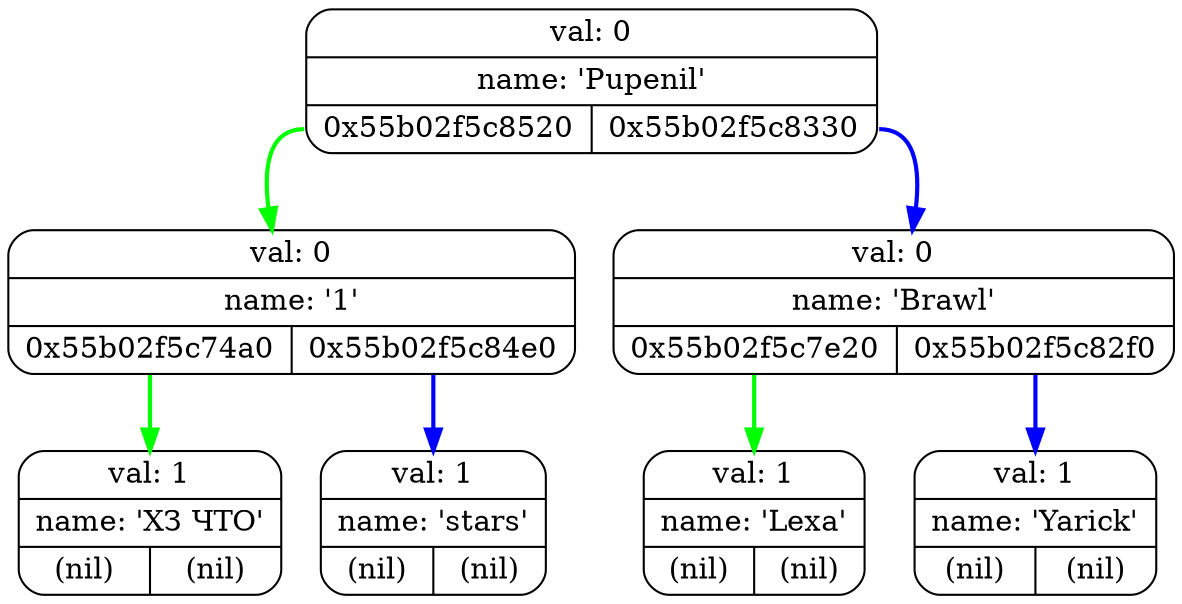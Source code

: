 digraph G{
   rankdir=TB;
   NODE0x55b02f5c74a0[pin=true,shape="Mrecord",label="{val: 1 | name: 'ХЗ ЧТО' | {<left> (nil) | <right> (nil)}}"];
   NODE0x55b02f5c7e20[pin=true,shape="Mrecord",label="{val: 1 | name: 'Lexa' | {<left> (nil) | <right> (nil)}}"];
   NODE0x55b02f5c7e60[pin=true,shape="Mrecord",label="{val: 0 | name: 'Pupenil' | {<left> 0x55b02f5c8520 | <right> 0x55b02f5c8330}}"];
   NODE0x55b02f5c82f0[pin=true,shape="Mrecord",label="{val: 1 | name: 'Yarick' | {<left> (nil) | <right> (nil)}}"];
   NODE0x55b02f5c8330[pin=true,shape="Mrecord",label="{val: 0 | name: 'Brawl' | {<left> 0x55b02f5c7e20 | <right> 0x55b02f5c82f0}}"];
   NODE0x55b02f5c84e0[pin=true,shape="Mrecord",label="{val: 1 | name: 'stars' | {<left> (nil) | <right> (nil)}}"];
   NODE0x55b02f5c8520[pin=true,shape="Mrecord",label="{val: 0 | name: '1' | {<left> 0x55b02f5c74a0 | <right> 0x55b02f5c84e0}}"];
   NODE0x55b02f5c7e60:left -> NODE0x55b02f5c8520 [color="green",penwidth=2];
   NODE0x55b02f5c7e60:right -> NODE0x55b02f5c8330 [color="blue",penwidth=2];
   NODE0x55b02f5c8330:left -> NODE0x55b02f5c7e20 [color="green",penwidth=2];
   NODE0x55b02f5c8330:right -> NODE0x55b02f5c82f0 [color="blue",penwidth=2];
   NODE0x55b02f5c8520:left -> NODE0x55b02f5c74a0 [color="green",penwidth=2];
   NODE0x55b02f5c8520:right -> NODE0x55b02f5c84e0 [color="blue",penwidth=2];
}
